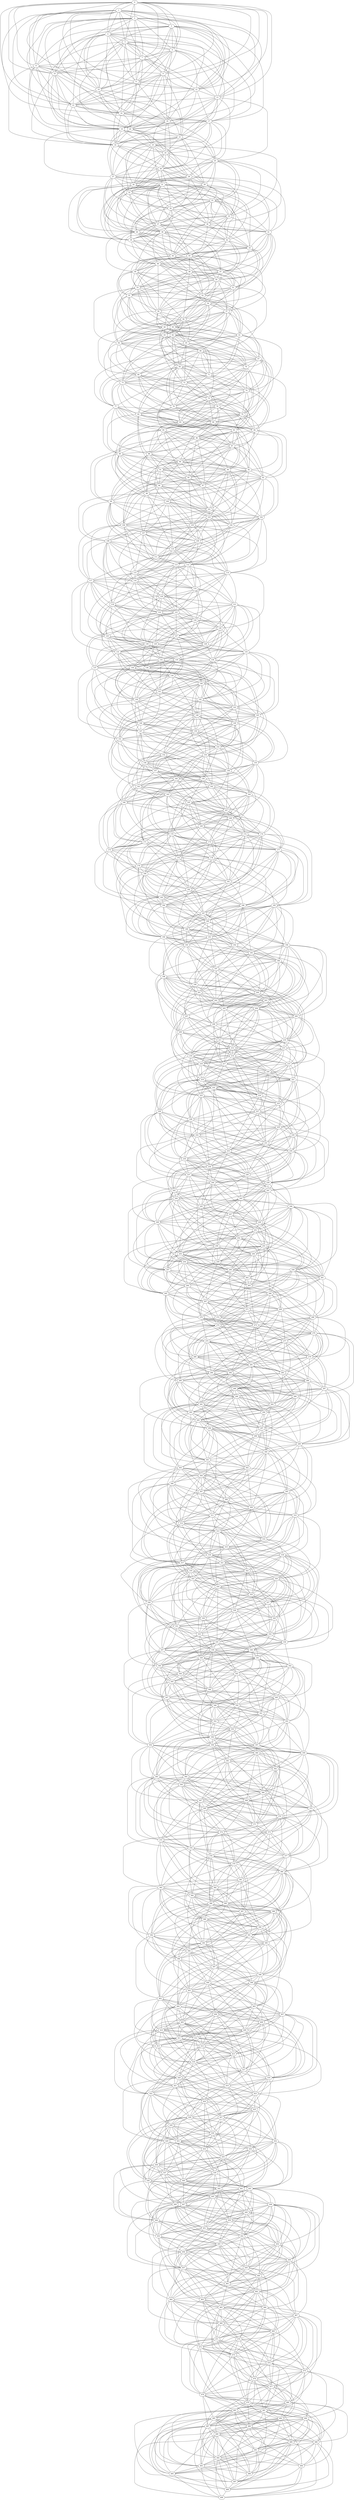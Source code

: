 strict graph G {
0;
1;
2;
3;
4;
5;
6;
7;
8;
9;
10;
11;
12;
13;
14;
15;
16;
17;
18;
19;
20;
21;
22;
23;
24;
25;
26;
27;
28;
29;
30;
31;
32;
33;
34;
35;
36;
37;
38;
39;
40;
41;
42;
43;
44;
45;
46;
47;
48;
49;
50;
51;
52;
53;
54;
55;
56;
57;
58;
59;
60;
61;
62;
63;
64;
65;
66;
67;
68;
69;
70;
71;
72;
73;
74;
75;
76;
77;
78;
79;
80;
81;
82;
83;
84;
85;
86;
87;
88;
89;
90;
91;
92;
93;
94;
95;
96;
97;
98;
99;
100;
101;
102;
103;
104;
105;
106;
107;
108;
109;
110;
111;
112;
113;
114;
115;
116;
117;
118;
119;
120;
121;
122;
123;
124;
125;
126;
127;
128;
129;
130;
131;
132;
133;
134;
135;
136;
137;
138;
139;
140;
141;
142;
143;
144;
145;
146;
147;
148;
149;
150;
151;
152;
153;
154;
155;
156;
157;
158;
159;
160;
161;
162;
163;
164;
165;
166;
167;
168;
169;
170;
171;
172;
173;
174;
175;
176;
177;
178;
179;
180;
181;
182;
183;
184;
185;
186;
187;
188;
189;
190;
191;
192;
193;
194;
195;
196;
197;
198;
199;
200;
201;
202;
203;
204;
205;
206;
207;
208;
209;
210;
211;
212;
213;
214;
215;
216;
217;
218;
219;
220;
221;
222;
223;
224;
225;
226;
227;
228;
229;
230;
231;
232;
233;
234;
235;
236;
237;
238;
239;
240;
241;
242;
243;
244;
245;
246;
247;
248;
249;
250;
251;
252;
253;
254;
255;
256;
257;
258;
259;
260;
261;
262;
263;
264;
265;
266;
267;
268;
269;
270;
271;
272;
273;
274;
275;
276;
277;
278;
279;
280;
281;
282;
283;
284;
285;
286;
287;
288;
289;
290;
291;
292;
293;
294;
295;
296;
297;
298;
299;
300;
301;
302;
303;
304;
305;
306;
307;
308;
309;
310;
311;
312;
313;
314;
315;
316;
317;
318;
319;
320;
321;
322;
323;
324;
325;
326;
327;
328;
329;
330;
331;
332;
333;
334;
335;
336;
337;
338;
339;
340;
341;
342;
343;
344;
345;
346;
347;
348;
349;
350;
351;
352;
353;
354;
355;
356;
357;
358;
359;
360;
361;
362;
363;
364;
365;
366;
367;
368;
369;
370;
371;
372;
373;
374;
375;
376;
377;
378;
379;
380;
381;
382;
383;
384;
385;
386;
387;
388;
389;
390;
391;
392;
393;
394;
395;
396;
397;
398;
399;
400;
401;
402;
403;
404;
405;
406;
407;
408;
409;
410;
411;
412;
413;
414;
415;
416;
417;
418;
419;
420;
421;
422;
423;
424;
425;
426;
427;
428;
429;
430;
431;
432;
433;
434;
435;
436;
437;
438;
439;
440;
441;
442;
443;
444;
445;
446;
447;
448;
449;
450;
451;
452;
453;
454;
455;
456;
457;
458;
459;
460;
461;
462;
463;
464;
465;
466;
467;
468;
469;
470;
471;
472;
473;
474;
475;
476;
477;
478;
479;
480;
481;
482;
483;
484;
485;
486;
487;
488;
489;
490;
491;
492;
493;
494;
495;
496;
497;
498;
499;
101 -- 102;
192 -- 196;
488 -- 491;
234 -- 243;
250 -- 254;
467 -- 470;
16 -- 17;
278 -- 279;
419 -- 425;
474 -- 477;
158 -- 161;
230 -- 240;
237 -- 241;
325 -- 333;
469 -- 472;
151 -- 153;
164 -- 169;
438 -- 445;
480 -- 485;
300 -- 307;
113 -- 118;
215 -- 220;
335 -- 339;
304 -- 307;
440 -- 446;
295 -- 297;
107 -- 115;
206 -- 213;
332 -- 335;
95 -- 100;
142 -- 145;
355 -- 356;
102 -- 114;
455 -- 463;
281 -- 283;
475 -- 476;
410 -- 412;
399 -- 409;
457 -- 463;
476 -- 477;
460 -- 467;
373 -- 376;
444 -- 451;
75 -- 84;
444 -- 446;
251 -- 255;
29 -- 41;
18 -- 20;
254 -- 258;
405 -- 414;
122 -- 130;
56 -- 58;
193 -- 199;
256 -- 260;
247 -- 254;
418 -- 426;
484 -- 492;
30 -- 42;
355 -- 357;
92 -- 93;
309 -- 314;
373 -- 381;
155 -- 165;
291 -- 297;
385 -- 394;
240 -- 250;
291 -- 294;
125 -- 129;
200 -- 203;
33 -- 42;
271 -- 279;
426 -- 431;
156 -- 162;
77 -- 82;
374 -- 377;
219 -- 232;
384 -- 389;
474 -- 475;
287 -- 298;
233 -- 240;
479 -- 489;
313 -- 316;
321 -- 331;
384 -- 385;
336 -- 344;
27 -- 32;
79 -- 88;
82 -- 89;
138 -- 139;
6 -- 9;
189 -- 192;
241 -- 245;
219 -- 226;
414 -- 421;
489 -- 491;
3 -- 6;
31 -- 45;
105 -- 107;
219 -- 224;
449 -- 457;
435 -- 436;
485 -- 497;
100 -- 110;
484 -- 494;
23 -- 34;
37 -- 47;
199 -- 209;
254 -- 263;
447 -- 451;
250 -- 260;
224 -- 234;
112 -- 115;
162 -- 172;
365 -- 366;
156 -- 161;
187 -- 194;
45 -- 50;
51 -- 60;
102 -- 112;
428 -- 437;
68 -- 78;
391 -- 397;
6 -- 11;
328 -- 337;
129 -- 137;
201 -- 210;
37 -- 40;
243 -- 246;
62 -- 67;
24 -- 32;
368 -- 372;
47 -- 52;
277 -- 279;
86 -- 95;
49 -- 52;
210 -- 217;
86 -- 87;
18 -- 22;
153 -- 160;
121 -- 134;
73 -- 77;
331 -- 338;
439 -- 445;
337 -- 347;
302 -- 312;
406 -- 411;
57 -- 60;
7 -- 13;
315 -- 317;
270 -- 279;
410 -- 418;
231 -- 233;
237 -- 242;
113 -- 120;
16 -- 22;
430 -- 434;
477 -- 479;
108 -- 110;
13 -- 24;
428 -- 435;
78 -- 84;
159 -- 166;
359 -- 366;
191 -- 197;
478 -- 481;
20 -- 22;
33 -- 43;
201 -- 204;
441 -- 450;
19 -- 22;
272 -- 280;
17 -- 28;
97 -- 99;
340 -- 344;
386 -- 395;
82 -- 84;
387 -- 391;
407 -- 417;
462 -- 469;
485 -- 495;
166 -- 176;
120 -- 122;
62 -- 65;
63 -- 72;
13 -- 15;
283 -- 293;
93 -- 104;
31 -- 36;
146 -- 147;
20 -- 21;
180 -- 190;
407 -- 418;
199 -- 206;
77 -- 87;
325 -- 327;
125 -- 138;
198 -- 209;
245 -- 247;
128 -- 137;
88 -- 98;
315 -- 324;
109 -- 111;
30 -- 32;
291 -- 304;
282 -- 285;
53 -- 60;
124 -- 134;
470 -- 472;
126 -- 129;
7 -- 16;
380 -- 391;
116 -- 124;
0 -- 7;
203 -- 208;
389 -- 390;
165 -- 173;
210 -- 216;
175 -- 179;
152 -- 163;
234 -- 241;
216 -- 217;
398 -- 406;
424 -- 430;
5 -- 11;
279 -- 286;
225 -- 233;
289 -- 294;
442 -- 449;
446 -- 453;
339 -- 340;
151 -- 161;
430 -- 438;
466 -- 468;
414 -- 419;
36 -- 39;
444 -- 452;
210 -- 220;
135 -- 138;
96 -- 104;
318 -- 324;
401 -- 404;
60 -- 64;
170 -- 181;
28 -- 38;
447 -- 450;
374 -- 378;
472 -- 480;
14 -- 22;
86 -- 96;
316 -- 327;
154 -- 159;
326 -- 340;
0 -- 14;
126 -- 128;
161 -- 169;
346 -- 349;
333 -- 339;
446 -- 452;
305 -- 312;
30 -- 38;
330 -- 338;
178 -- 184;
366 -- 372;
486 -- 493;
246 -- 260;
50 -- 56;
267 -- 272;
377 -- 386;
178 -- 187;
118 -- 125;
288 -- 298;
165 -- 169;
349 -- 355;
303 -- 314;
390 -- 395;
260 -- 261;
110 -- 116;
462 -- 467;
3 -- 13;
157 -- 166;
409 -- 414;
423 -- 434;
174 -- 181;
56 -- 59;
213 -- 224;
149 -- 154;
481 -- 486;
323 -- 333;
61 -- 72;
13 -- 20;
338 -- 346;
421 -- 424;
291 -- 298;
319 -- 326;
235 -- 240;
168 -- 169;
249 -- 259;
139 -- 146;
326 -- 337;
464 -- 473;
433 -- 436;
459 -- 468;
209 -- 212;
66 -- 71;
204 -- 208;
0 -- 10;
410 -- 421;
327 -- 335;
288 -- 297;
90 -- 94;
345 -- 352;
185 -- 198;
318 -- 330;
59 -- 65;
218 -- 225;
377 -- 381;
333 -- 340;
5 -- 17;
219 -- 225;
328 -- 329;
33 -- 36;
206 -- 211;
51 -- 58;
113 -- 116;
170 -- 177;
25 -- 35;
7 -- 10;
417 -- 419;
409 -- 411;
58 -- 60;
454 -- 460;
289 -- 299;
112 -- 116;
295 -- 305;
415 -- 416;
311 -- 313;
411 -- 423;
152 -- 164;
330 -- 331;
433 -- 439;
163 -- 166;
304 -- 315;
219 -- 222;
240 -- 247;
396 -- 402;
429 -- 441;
1 -- 8;
287 -- 299;
465 -- 472;
177 -- 185;
232 -- 238;
61 -- 73;
199 -- 201;
166 -- 177;
276 -- 278;
108 -- 111;
270 -- 277;
457 -- 460;
389 -- 391;
246 -- 256;
43 -- 52;
17 -- 27;
136 -- 141;
5 -- 19;
386 -- 398;
457 -- 467;
171 -- 181;
400 -- 407;
459 -- 467;
54 -- 65;
380 -- 390;
360 -- 368;
229 -- 238;
316 -- 324;
269 -- 272;
277 -- 282;
181 -- 190;
88 -- 95;
338 -- 349;
495 -- 498;
165 -- 174;
57 -- 65;
322 -- 325;
28 -- 40;
427 -- 430;
62 -- 66;
84 -- 91;
250 -- 259;
303 -- 308;
204 -- 211;
322 -- 323;
359 -- 369;
397 -- 404;
475 -- 482;
305 -- 308;
93 -- 96;
253 -- 255;
38 -- 45;
205 -- 209;
12 -- 13;
141 -- 144;
5 -- 21;
342 -- 351;
99 -- 110;
251 -- 258;
4 -- 11;
48 -- 57;
165 -- 176;
405 -- 415;
430 -- 431;
431 -- 440;
301 -- 306;
28 -- 41;
60 -- 70;
145 -- 149;
422 -- 430;
209 -- 214;
140 -- 152;
117 -- 119;
127 -- 130;
414 -- 415;
212 -- 217;
207 -- 215;
427 -- 433;
18 -- 25;
467 -- 468;
0 -- 13;
48 -- 51;
242 -- 245;
93 -- 102;
211 -- 217;
41 -- 49;
170 -- 175;
313 -- 318;
355 -- 364;
157 -- 160;
398 -- 405;
100 -- 101;
372 -- 380;
240 -- 248;
87 -- 91;
434 -- 443;
330 -- 342;
484 -- 496;
43 -- 47;
126 -- 136;
194 -- 196;
121 -- 128;
322 -- 327;
340 -- 348;
84 -- 93;
304 -- 308;
383 -- 389;
212 -- 214;
426 -- 438;
269 -- 276;
444 -- 455;
80 -- 88;
109 -- 112;
425 -- 433;
229 -- 231;
449 -- 452;
232 -- 236;
82 -- 92;
165 -- 170;
251 -- 253;
388 -- 397;
261 -- 271;
386 -- 391;
331 -- 337;
207 -- 212;
419 -- 426;
10 -- 15;
155 -- 158;
60 -- 71;
172 -- 183;
28 -- 36;
103 -- 108;
21 -- 26;
115 -- 123;
40 -- 45;
222 -- 233;
393 -- 402;
186 -- 193;
23 -- 28;
472 -- 473;
105 -- 115;
186 -- 188;
409 -- 418;
489 -- 492;
412 -- 420;
269 -- 278;
59 -- 64;
366 -- 369;
142 -- 152;
130 -- 139;
429 -- 433;
299 -- 308;
61 -- 70;
37 -- 41;
282 -- 288;
368 -- 376;
263 -- 273;
39 -- 43;
168 -- 176;
385 -- 387;
303 -- 310;
412 -- 416;
140 -- 149;
81 -- 95;
117 -- 123;
179 -- 183;
438 -- 446;
63 -- 68;
273 -- 282;
464 -- 469;
267 -- 271;
329 -- 332;
187 -- 192;
237 -- 246;
253 -- 262;
116 -- 120;
130 -- 137;
148 -- 159;
199 -- 210;
56 -- 64;
490 -- 498;
185 -- 187;
38 -- 49;
402 -- 411;
312 -- 320;
263 -- 270;
37 -- 44;
286 -- 293;
496 -- 497;
94 -- 95;
471 -- 474;
10 -- 22;
12 -- 17;
308 -- 311;
216 -- 224;
363 -- 373;
76 -- 82;
385 -- 388;
64 -- 73;
398 -- 400;
446 -- 456;
158 -- 160;
482 -- 489;
221 -- 225;
16 -- 18;
191 -- 195;
484 -- 487;
496 -- 498;
50 -- 55;
2 -- 6;
345 -- 353;
196 -- 205;
306 -- 314;
21 -- 30;
112 -- 123;
265 -- 272;
386 -- 388;
475 -- 485;
481 -- 485;
68 -- 79;
108 -- 116;
208 -- 209;
453 -- 463;
449 -- 453;
76 -- 85;
93 -- 103;
275 -- 288;
320 -- 324;
471 -- 478;
71 -- 72;
3 -- 18;
280 -- 285;
149 -- 158;
324 -- 335;
78 -- 87;
378 -- 382;
486 -- 491;
300 -- 304;
132 -- 142;
462 -- 463;
70 -- 83;
122 -- 124;
204 -- 214;
433 -- 441;
305 -- 314;
406 -- 410;
140 -- 143;
306 -- 315;
79 -- 85;
29 -- 35;
149 -- 157;
253 -- 254;
208 -- 216;
474 -- 479;
102 -- 113;
210 -- 214;
159 -- 163;
173 -- 177;
239 -- 243;
453 -- 455;
126 -- 127;
393 -- 397;
157 -- 164;
252 -- 255;
405 -- 413;
200 -- 210;
396 -- 401;
404 -- 417;
430 -- 435;
266 -- 275;
394 -- 400;
183 -- 188;
232 -- 240;
13 -- 19;
392 -- 399;
8 -- 22;
447 -- 456;
14 -- 20;
435 -- 440;
442 -- 447;
37 -- 46;
362 -- 372;
1 -- 14;
275 -- 284;
386 -- 397;
416 -- 423;
472 -- 478;
307 -- 310;
464 -- 465;
417 -- 421;
342 -- 348;
167 -- 172;
115 -- 118;
348 -- 356;
360 -- 369;
163 -- 173;
374 -- 382;
49 -- 55;
171 -- 180;
205 -- 210;
167 -- 175;
95 -- 106;
115 -- 117;
168 -- 174;
344 -- 353;
449 -- 455;
47 -- 50;
38 -- 50;
148 -- 157;
266 -- 267;
302 -- 308;
319 -- 329;
155 -- 164;
226 -- 232;
480 -- 484;
372 -- 379;
144 -- 151;
183 -- 192;
223 -- 236;
88 -- 96;
470 -- 477;
42 -- 49;
128 -- 134;
380 -- 381;
222 -- 231;
130 -- 131;
29 -- 37;
185 -- 193;
112 -- 118;
201 -- 203;
375 -- 382;
214 -- 217;
256 -- 262;
477 -- 481;
485 -- 496;
87 -- 90;
234 -- 240;
343 -- 351;
213 -- 225;
370 -- 378;
405 -- 412;
119 -- 126;
61 -- 68;
261 -- 266;
162 -- 168;
302 -- 311;
332 -- 338;
360 -- 372;
281 -- 291;
150 -- 157;
471 -- 476;
190 -- 192;
369 -- 370;
123 -- 126;
67 -- 79;
46 -- 54;
77 -- 89;
28 -- 29;
425 -- 435;
255 -- 264;
314 -- 320;
124 -- 132;
468 -- 471;
81 -- 88;
121 -- 133;
433 -- 442;
4 -- 10;
21 -- 29;
58 -- 64;
34 -- 38;
148 -- 156;
162 -- 164;
310 -- 315;
356 -- 362;
471 -- 472;
65 -- 71;
336 -- 346;
488 -- 498;
393 -- 400;
400 -- 408;
19 -- 28;
240 -- 249;
365 -- 376;
90 -- 96;
85 -- 89;
258 -- 265;
383 -- 385;
103 -- 110;
111 -- 113;
216 -- 220;
465 -- 470;
472 -- 476;
384 -- 386;
298 -- 302;
454 -- 465;
327 -- 329;
240 -- 251;
180 -- 187;
250 -- 262;
293 -- 298;
1 -- 6;
147 -- 157;
182 -- 190;
353 -- 357;
359 -- 371;
67 -- 69;
285 -- 294;
283 -- 294;
344 -- 345;
392 -- 398;
400 -- 401;
417 -- 420;
263 -- 269;
299 -- 305;
310 -- 322;
341 -- 347;
26 -- 30;
66 -- 76;
71 -- 74;
109 -- 115;
300 -- 305;
26 -- 33;
143 -- 154;
411 -- 414;
309 -- 315;
356 -- 363;
35 -- 37;
408 -- 413;
193 -- 201;
25 -- 28;
414 -- 420;
455 -- 460;
113 -- 121;
190 -- 199;
432 -- 434;
472 -- 477;
65 -- 69;
77 -- 88;
253 -- 256;
376 -- 383;
248 -- 252;
388 -- 390;
257 -- 267;
443 -- 449;
348 -- 357;
135 -- 144;
141 -- 142;
332 -- 337;
358 -- 367;
274 -- 281;
136 -- 142;
396 -- 397;
321 -- 322;
81 -- 94;
321 -- 328;
139 -- 148;
227 -- 235;
117 -- 128;
55 -- 60;
259 -- 267;
424 -- 426;
297 -- 302;
213 -- 221;
432 -- 443;
81 -- 87;
301 -- 309;
262 -- 271;
345 -- 346;
13 -- 23;
0 -- 3;
347 -- 354;
404 -- 412;
137 -- 141;
328 -- 336;
185 -- 192;
262 -- 268;
4 -- 18;
190 -- 193;
153 -- 154;
349 -- 354;
184 -- 189;
123 -- 130;
308 -- 316;
9 -- 15;
245 -- 250;
213 -- 220;
443 -- 453;
481 -- 490;
229 -- 234;
346 -- 347;
457 -- 465;
429 -- 437;
201 -- 207;
411 -- 421;
117 -- 129;
387 -- 396;
268 -- 280;
319 -- 323;
202 -- 208;
96 -- 106;
163 -- 174;
132 -- 138;
226 -- 236;
131 -- 136;
260 -- 271;
262 -- 272;
102 -- 109;
125 -- 128;
173 -- 175;
167 -- 171;
343 -- 349;
422 -- 429;
75 -- 83;
61 -- 65;
475 -- 483;
481 -- 491;
389 -- 392;
143 -- 145;
163 -- 165;
257 -- 262;
351 -- 353;
423 -- 425;
184 -- 190;
264 -- 269;
156 -- 163;
306 -- 317;
168 -- 178;
58 -- 65;
153 -- 159;
413 -- 424;
305 -- 315;
250 -- 263;
429 -- 440;
56 -- 65;
205 -- 211;
450 -- 458;
104 -- 112;
130 -- 136;
78 -- 88;
356 -- 358;
477 -- 484;
79 -- 83;
494 -- 498;
316 -- 326;
494 -- 499;
164 -- 165;
189 -- 191;
44 -- 51;
211 -- 216;
25 -- 33;
82 -- 88;
194 -- 202;
369 -- 375;
152 -- 156;
349 -- 350;
394 -- 401;
106 -- 113;
162 -- 175;
421 -- 428;
424 -- 433;
287 -- 297;
439 -- 446;
333 -- 335;
8 -- 9;
18 -- 23;
136 -- 139;
280 -- 292;
241 -- 249;
270 -- 275;
478 -- 483;
111 -- 115;
200 -- 202;
121 -- 122;
350 -- 357;
64 -- 66;
99 -- 107;
122 -- 125;
487 -- 498;
131 -- 140;
194 -- 203;
259 -- 264;
49 -- 58;
104 -- 109;
137 -- 145;
85 -- 95;
293 -- 300;
328 -- 332;
103 -- 112;
28 -- 30;
237 -- 247;
2 -- 11;
170 -- 173;
11 -- 15;
436 -- 447;
264 -- 267;
454 -- 456;
457 -- 461;
40 -- 48;
128 -- 132;
254 -- 267;
470 -- 474;
454 -- 463;
64 -- 72;
19 -- 25;
175 -- 182;
241 -- 246;
71 -- 76;
68 -- 73;
92 -- 98;
444 -- 453;
457 -- 468;
47 -- 56;
321 -- 333;
230 -- 236;
307 -- 308;
31 -- 44;
368 -- 375;
86 -- 98;
313 -- 323;
459 -- 466;
51 -- 52;
446 -- 455;
105 -- 114;
330 -- 337;
145 -- 152;
341 -- 349;
151 -- 160;
388 -- 389;
193 -- 200;
96 -- 103;
248 -- 260;
77 -- 79;
46 -- 57;
5 -- 9;
277 -- 286;
230 -- 238;
108 -- 117;
442 -- 445;
341 -- 346;
430 -- 432;
102 -- 104;
186 -- 191;
244 -- 257;
418 -- 425;
422 -- 428;
153 -- 155;
284 -- 294;
64 -- 68;
36 -- 45;
482 -- 491;
436 -- 444;
99 -- 109;
330 -- 333;
373 -- 377;
35 -- 42;
113 -- 119;
21 -- 22;
423 -- 431;
181 -- 189;
33 -- 34;
420 -- 430;
460 -- 461;
108 -- 114;
372 -- 373;
55 -- 62;
164 -- 168;
475 -- 480;
54 -- 56;
203 -- 211;
311 -- 312;
465 -- 469;
165 -- 175;
288 -- 293;
246 -- 257;
395 -- 402;
36 -- 43;
191 -- 199;
315 -- 327;
383 -- 394;
79 -- 87;
411 -- 420;
137 -- 144;
32 -- 33;
55 -- 63;
89 -- 90;
409 -- 417;
176 -- 179;
120 -- 130;
243 -- 255;
323 -- 328;
277 -- 283;
16 -- 20;
411 -- 416;
146 -- 151;
103 -- 105;
8 -- 15;
94 -- 102;
127 -- 133;
147 -- 153;
139 -- 140;
199 -- 202;
81 -- 92;
348 -- 354;
283 -- 286;
148 -- 152;
176 -- 185;
439 -- 447;
87 -- 95;
135 -- 146;
150 -- 153;
176 -- 181;
360 -- 365;
308 -- 317;
92 -- 97;
341 -- 351;
474 -- 476;
234 -- 239;
49 -- 57;
88 -- 92;
148 -- 154;
236 -- 239;
469 -- 477;
103 -- 113;
132 -- 136;
119 -- 124;
86 -- 99;
479 -- 482;
41 -- 50;
98 -- 106;
209 -- 211;
246 -- 247;
49 -- 56;
304 -- 310;
155 -- 159;
124 -- 129;
313 -- 315;
235 -- 238;
144 -- 147;
286 -- 290;
260 -- 262;
275 -- 280;
388 -- 396;
445 -- 446;
269 -- 277;
131 -- 141;
233 -- 237;
469 -- 471;
335 -- 338;
449 -- 460;
489 -- 496;
357 -- 362;
69 -- 75;
378 -- 386;
81 -- 86;
183 -- 190;
277 -- 278;
484 -- 490;
134 -- 143;
68 -- 80;
105 -- 113;
232 -- 235;
107 -- 110;
296 -- 300;
205 -- 208;
231 -- 238;
69 -- 74;
349 -- 357;
217 -- 219;
154 -- 158;
451 -- 453;
405 -- 409;
466 -- 469;
199 -- 200;
305 -- 317;
71 -- 77;
119 -- 120;
18 -- 24;
123 -- 125;
78 -- 80;
423 -- 433;
1 -- 5;
11 -- 12;
305 -- 313;
413 -- 422;
337 -- 344;
217 -- 223;
355 -- 362;
137 -- 146;
162 -- 171;
194 -- 206;
334 -- 341;
242 -- 248;
489 -- 497;
314 -- 318;
65 -- 72;
100 -- 108;
341 -- 343;
462 -- 468;
187 -- 193;
491 -- 492;
322 -- 329;
255 -- 265;
401 -- 406;
88 -- 99;
65 -- 70;
278 -- 282;
207 -- 218;
169 -- 176;
188 -- 195;
172 -- 181;
302 -- 304;
445 -- 448;
474 -- 481;
487 -- 493;
214 -- 225;
193 -- 196;
487 -- 495;
345 -- 350;
46 -- 56;
251 -- 257;
263 -- 272;
312 -- 323;
196 -- 204;
191 -- 193;
481 -- 484;
360 -- 362;
421 -- 422;
83 -- 87;
147 -- 158;
166 -- 179;
413 -- 419;
177 -- 184;
316 -- 320;
80 -- 86;
52 -- 59;
376 -- 379;
251 -- 259;
349 -- 353;
123 -- 131;
127 -- 131;
106 -- 115;
114 -- 126;
258 -- 269;
114 -- 125;
311 -- 318;
129 -- 131;
167 -- 168;
485 -- 493;
223 -- 234;
282 -- 286;
18 -- 19;
249 -- 260;
425 -- 427;
220 -- 224;
394 -- 403;
431 -- 441;
399 -- 408;
150 -- 156;
235 -- 241;
244 -- 245;
318 -- 332;
314 -- 319;
231 -- 236;
95 -- 96;
348 -- 358;
14 -- 15;
80 -- 89;
166 -- 175;
133 -- 138;
402 -- 412;
185 -- 191;
157 -- 161;
320 -- 332;
375 -- 376;
119 -- 123;
426 -- 432;
222 -- 226;
378 -- 389;
464 -- 472;
212 -- 220;
0 -- 9;
253 -- 261;
197 -- 199;
173 -- 180;
2 -- 4;
108 -- 115;
121 -- 130;
321 -- 326;
397 -- 400;
98 -- 108;
447 -- 457;
122 -- 127;
186 -- 194;
448 -- 459;
491 -- 497;
99 -- 106;
30 -- 39;
438 -- 442;
79 -- 81;
227 -- 231;
455 -- 459;
198 -- 207;
94 -- 97;
184 -- 191;
269 -- 279;
4 -- 5;
222 -- 225;
455 -- 457;
159 -- 165;
133 -- 144;
235 -- 242;
454 -- 464;
89 -- 98;
456 -- 460;
125 -- 135;
398 -- 404;
164 -- 167;
31 -- 42;
139 -- 142;
331 -- 339;
305 -- 316;
170 -- 180;
216 -- 219;
215 -- 224;
437 -- 446;
145 -- 154;
124 -- 133;
475 -- 481;
204 -- 217;
140 -- 150;
84 -- 94;
181 -- 188;
117 -- 126;
0 -- 5;
436 -- 439;
131 -- 135;
3 -- 8;
391 -- 398;
339 -- 345;
406 -- 418;
490 -- 497;
310 -- 318;
292 -- 297;
387 -- 395;
339 -- 350;
170 -- 176;
354 -- 366;
73 -- 75;
136 -- 146;
122 -- 129;
359 -- 362;
86 -- 93;
431 -- 439;
401 -- 402;
405 -- 416;
342 -- 346;
473 -- 479;
375 -- 384;
333 -- 338;
375 -- 383;
9 -- 19;
100 -- 107;
114 -- 124;
188 -- 190;
32 -- 37;
458 -- 464;
145 -- 146;
255 -- 262;
341 -- 350;
463 -- 471;
188 -- 189;
204 -- 213;
125 -- 131;
52 -- 54;
276 -- 289;
320 -- 330;
306 -- 316;
294 -- 297;
174 -- 176;
144 -- 150;
197 -- 201;
166 -- 174;
65 -- 66;
132 -- 141;
142 -- 149;
253 -- 265;
497 -- 498;
335 -- 343;
350 -- 351;
369 -- 374;
395 -- 400;
250 -- 256;
486 -- 490;
151 -- 157;
93 -- 101;
70 -- 74;
166 -- 171;
299 -- 307;
385 -- 391;
342 -- 344;
17 -- 24;
363 -- 369;
8 -- 12;
133 -- 134;
346 -- 354;
24 -- 30;
198 -- 206;
218 -- 223;
408 -- 417;
54 -- 66;
114 -- 117;
411 -- 413;
213 -- 218;
355 -- 361;
440 -- 441;
222 -- 228;
30 -- 37;
277 -- 280;
129 -- 138;
141 -- 151;
92 -- 99;
133 -- 141;
284 -- 291;
329 -- 333;
1 -- 12;
80 -- 87;
23 -- 35;
304 -- 312;
96 -- 105;
187 -- 188;
306 -- 310;
25 -- 29;
459 -- 464;
7 -- 12;
343 -- 353;
200 -- 209;
362 -- 368;
243 -- 253;
327 -- 334;
78 -- 85;
483 -- 489;
454 -- 459;
89 -- 100;
349 -- 352;
350 -- 356;
125 -- 137;
238 -- 245;
447 -- 452;
357 -- 359;
120 -- 125;
262 -- 270;
336 -- 345;
479 -- 484;
9 -- 18;
281 -- 293;
59 -- 68;
180 -- 183;
203 -- 207;
338 -- 341;
492 -- 493;
440 -- 442;
147 -- 156;
98 -- 100;
256 -- 261;
4 -- 16;
169 -- 179;
3 -- 9;
258 -- 270;
320 -- 327;
432 -- 440;
369 -- 378;
419 -- 428;
358 -- 361;
32 -- 43;
50 -- 57;
149 -- 155;
164 -- 171;
464 -- 470;
329 -- 337;
290 -- 299;
6 -- 12;
175 -- 183;
240 -- 242;
94 -- 103;
256 -- 263;
72 -- 82;
3 -- 11;
312 -- 319;
379 -- 380;
17 -- 21;
429 -- 438;
227 -- 234;
76 -- 84;
172 -- 182;
42 -- 47;
99 -- 101;
361 -- 367;
211 -- 219;
343 -- 346;
226 -- 231;
458 -- 461;
317 -- 325;
31 -- 41;
249 -- 257;
389 -- 396;
47 -- 51;
292 -- 293;
110 -- 114;
386 -- 396;
492 -- 499;
133 -- 145;
275 -- 285;
208 -- 214;
306 -- 313;
469 -- 473;
353 -- 362;
244 -- 254;
266 -- 274;
10 -- 19;
276 -- 283;
386 -- 392;
406 -- 413;
410 -- 419;
379 -- 383;
441 -- 447;
124 -- 127;
211 -- 220;
307 -- 312;
458 -- 462;
436 -- 440;
351 -- 358;
382 -- 387;
59 -- 67;
45 -- 55;
274 -- 285;
347 -- 351;
120 -- 128;
424 -- 431;
349 -- 358;
456 -- 464;
336 -- 341;
198 -- 202;
247 -- 253;
395 -- 396;
67 -- 77;
32 -- 39;
114 -- 119;
135 -- 137;
207 -- 211;
224 -- 231;
318 -- 328;
107 -- 111;
237 -- 244;
138 -- 150;
182 -- 191;
118 -- 123;
148 -- 153;
13 -- 17;
115 -- 120;
127 -- 134;
258 -- 268;
404 -- 416;
11 -- 20;
74 -- 83;
444 -- 450;
409 -- 416;
24 -- 27;
399 -- 401;
223 -- 232;
236 -- 245;
225 -- 227;
347 -- 355;
415 -- 417;
90 -- 99;
353 -- 360;
228 -- 235;
139 -- 143;
462 -- 470;
106 -- 114;
371 -- 377;
318 -- 321;
448 -- 461;
432 -- 442;
167 -- 174;
268 -- 276;
264 -- 265;
318 -- 331;
244 -- 258;
282 -- 292;
382 -- 386;
389 -- 398;
360 -- 370;
283 -- 291;
361 -- 365;
436 -- 446;
264 -- 271;
270 -- 280;
303 -- 312;
376 -- 382;
115 -- 116;
30 -- 33;
199 -- 207;
490 -- 488;
69 -- 78;
25 -- 26;
23 -- 31;
27 -- 34;
7 -- 8;
53 -- 56;
358 -- 359;
492 -- 496;
198 -- 203;
134 -- 144;
308 -- 309;
350 -- 353;
245 -- 253;
229 -- 232;
288 -- 299;
238 -- 240;
12 -- 18;
284 -- 295;
212 -- 222;
154 -- 163;
415 -- 422;
6 -- 7;
242 -- 250;
126 -- 137;
422 -- 427;
425 -- 432;
132 -- 144;
204 -- 215;
407 -- 410;
429 -- 434;
9 -- 12;
227 -- 233;
96 -- 101;
27 -- 37;
70 -- 76;
196 -- 206;
309 -- 310;
403 -- 411;
5 -- 14;
218 -- 226;
63 -- 70;
448 -- 449;
463 -- 470;
194 -- 205;
107 -- 117;
454 -- 461;
115 -- 119;
63 -- 73;
190 -- 196;
271 -- 280;
132 -- 137;
81 -- 93;
381 -- 386;
72 -- 83;
67 -- 80;
221 -- 230;
287 -- 300;
61 -- 67;
467 -- 477;
482 -- 492;
353 -- 358;
54 -- 64;
483 -- 495;
232 -- 239;
107 -- 113;
15 -- 16;
83 -- 84;
75 -- 80;
482 -- 490;
445 -- 450;
415 -- 420;
354 -- 365;
213 -- 223;
445 -- 453;
200 -- 208;
390 -- 394;
241 -- 251;
439 -- 444;
89 -- 97;
448 -- 450;
264 -- 270;
318 -- 322;
404 -- 407;
96 -- 107;
464 -- 468;
10 -- 21;
406 -- 415;
0 -- 11;
164 -- 174;
41 -- 43;
62 -- 64;
185 -- 196;
320 -- 333;
251 -- 261;
392 -- 400;
255 -- 257;
256 -- 264;
376 -- 378;
75 -- 85;
403 -- 409;
194 -- 195;
157 -- 159;
159 -- 161;
106 -- 111;
162 -- 170;
344 -- 346;
414 -- 416;
331 -- 340;
463 -- 472;
389 -- 393;
112 -- 122;
319 -- 331;
127 -- 128;
68 -- 76;
450 -- 451;
195 -- 203;
362 -- 366;
367 -- 370;
394 -- 402;
275 -- 283;
399 -- 410;
66 -- 70;
100 -- 109;
319 -- 325;
357 -- 360;
374 -- 381;
24 -- 29;
6 -- 13;
327 -- 333;
203 -- 213;
344 -- 347;
132 -- 145;
170 -- 182;
322 -- 328;
485 -- 486;
260 -- 270;
195 -- 200;
394 -- 396;
73 -- 74;
336 -- 340;
391 -- 396;
141 -- 145;
464 -- 471;
247 -- 251;
332 -- 336;
26 -- 27;
203 -- 205;
358 -- 366;
455 -- 461;
31 -- 34;
384 -- 388;
7 -- 14;
192 -- 197;
190 -- 197;
119 -- 122;
188 -- 194;
252 -- 265;
299 -- 309;
118 -- 130;
313 -- 314;
85 -- 88;
290 -- 292;
206 -- 210;
30 -- 40;
120 -- 124;
473 -- 477;
479 -- 488;
199 -- 205;
81 -- 91;
458 -- 466;
117 -- 118;
107 -- 114;
352 -- 357;
134 -- 142;
244 -- 248;
129 -- 134;
244 -- 249;
370 -- 377;
209 -- 217;
468 -- 474;
120 -- 123;
441 -- 453;
297 -- 301;
386 -- 389;
161 -- 165;
381 -- 383;
337 -- 348;
407 -- 409;
28 -- 42;
146 -- 153;
178 -- 186;
233 -- 235;
27 -- 36;
11 -- 16;
171 -- 184;
1 -- 2;
186 -- 192;
237 -- 240;
25 -- 30;
25 -- 34;
220 -- 225;
428 -- 429;
179 -- 180;
295 -- 303;
158 -- 164;
410 -- 413;
15 -- 17;
317 -- 320;
241 -- 250;
458 -- 465;
460 -- 466;
491 -- 493;
373 -- 379;
419 -- 423;
371 -- 374;
176 -- 184;
465 -- 467;
254 -- 257;
203 -- 204;
250 -- 257;
2 -- 12;
207 -- 208;
103 -- 109;
194 -- 200;
181 -- 192;
416 -- 422;
20 -- 27;
393 -- 396;
193 -- 198;
201 -- 209;
226 -- 228;
286 -- 292;
292 -- 294;
274 -- 279;
346 -- 353;
487 -- 492;
467 -- 475;
146 -- 156;
100 -- 106;
191 -- 200;
303 -- 307;
284 -- 289;
449 -- 450;
172 -- 184;
407 -- 408;
252 -- 256;
49 -- 50;
75 -- 81;
197 -- 198;
190 -- 198;
379 -- 386;
168 -- 175;
290 -- 297;
294 -- 300;
407 -- 416;
198 -- 208;
104 -- 108;
142 -- 151;
142 -- 150;
323 -- 326;
382 -- 384;
432 -- 438;
442 -- 451;
32 -- 42;
160 -- 163;
428 -- 436;
229 -- 230;
6 -- 17;
158 -- 167;
42 -- 43;
171 -- 183;
283 -- 289;
78 -- 79;
337 -- 341;
267 -- 273;
87 -- 93;
118 -- 127;
363 -- 365;
144 -- 148;
340 -- 347;
34 -- 40;
196 -- 203;
451 -- 452;
480 -- 481;
277 -- 287;
296 -- 303;
87 -- 97;
435 -- 439;
8 -- 20;
79 -- 84;
295 -- 301;
469 -- 475;
481 -- 482;
0 -- 12;
327 -- 328;
425 -- 431;
466 -- 471;
251 -- 260;
409 -- 419;
381 -- 390;
368 -- 373;
345 -- 355;
129 -- 132;
441 -- 452;
60 -- 68;
129 -- 133;
214 -- 220;
420 -- 427;
70 -- 80;
128 -- 133;
256 -- 265;
211 -- 218;
195 -- 202;
46 -- 51;
97 -- 104;
217 -- 222;
257 -- 268;
298 -- 299;
471 -- 475;
3 -- 10;
427 -- 428;
183 -- 193;
136 -- 145;
267 -- 269;
232 -- 242;
322 -- 326;
479 -- 485;
11 -- 14;
172 -- 177;
311 -- 314;
236 -- 242;
438 -- 443;
398 -- 399;
198 -- 210;
436 -- 438;
487 -- 496;
114 -- 120;
144 -- 146;
423 -- 426;
364 -- 373;
293 -- 303;
359 -- 370;
416 -- 417;
34 -- 41;
410 -- 416;
430 -- 439;
273 -- 276;
445 -- 449;
172 -- 186;
56 -- 62;
479 -- 487;
91 -- 96;
330 -- 341;
179 -- 184;
450 -- 454;
490 -- 495;
295 -- 304;
221 -- 222;
226 -- 234;
60 -- 67;
111 -- 116;
143 -- 151;
286 -- 287;
439 -- 440;
1 -- 15;
159 -- 162;
349 -- 351;
175 -- 180;
455 -- 462;
160 -- 161;
3 -- 4;
274 -- 277;
39 -- 48;
50 -- 51;
211 -- 212;
117 -- 131;
472 -- 479;
498 -- 499;
375 -- 385;
278 -- 283;
362 -- 363;
407 -- 415;
452 -- 458;
235 -- 236;
250 -- 261;
308 -- 314;
474 -- 478;
488 -- 499;
26 -- 35;
173 -- 178;
116 -- 123;
413 -- 415;
320 -- 325;
452 -- 455;
441 -- 448;
284 -- 292;
54 -- 58;
460 -- 468;
303 -- 313;
485 -- 487;
64 -- 71;
255 -- 260;
307 -- 316;
220 -- 228;
372 -- 374;
196 -- 197;
460 -- 462;
207 -- 216;
473 -- 480;
39 -- 46;
220 -- 229;
297 -- 298;
234 -- 238;
77 -- 85;
126 -- 134;
416 -- 421;
89 -- 94;
116 -- 118;
272 -- 281;
272 -- 278;
5 -- 20;
481 -- 489;
400 -- 406;
443 -- 454;
404 -- 411;
20 -- 24;
405 -- 411;
244 -- 256;
414 -- 418;
227 -- 228;
482 -- 494;
202 -- 206;
6 -- 10;
62 -- 74;
163 -- 172;
279 -- 281;
42 -- 48;
442 -- 444;
364 -- 375;
258 -- 261;
336 -- 343;
40 -- 47;
367 -- 378;
456 -- 458;
85 -- 94;
243 -- 250;
0 -- 8;
172 -- 173;
104 -- 110;
83 -- 89;
154 -- 156;
434 -- 440;
146 -- 154;
351 -- 356;
84 -- 92;
364 -- 376;
391 -- 393;
58 -- 59;
325 -- 330;
287 -- 290;
425 -- 429;
296 -- 305;
31 -- 38;
362 -- 369;
42 -- 45;
97 -- 100;
425 -- 434;
482 -- 487;
140 -- 147;
242 -- 249;
32 -- 40;
464 -- 466;
410 -- 422;
110 -- 111;
434 -- 441;
163 -- 169;
106 -- 117;
154 -- 164;
332 -- 334;
380 -- 389;
210 -- 213;
194 -- 201;
490 -- 499;
176 -- 182;
95 -- 105;
224 -- 233;
265 -- 273;
242 -- 244;
202 -- 204;
483 -- 486;
64 -- 70;
23 -- 30;
271 -- 273;
306 -- 311;
408 -- 409;
341 -- 345;
225 -- 232;
52 -- 57;
462 -- 466;
159 -- 164;
29 -- 32;
325 -- 326;
488 -- 497;
2 -- 8;
277 -- 284;
412 -- 414;
356 -- 365;
327 -- 332;
66 -- 67;
60 -- 63;
239 -- 249;
254 -- 264;
285 -- 295;
115 -- 122;
324 -- 331;
224 -- 227;
193 -- 197;
253 -- 264;
268 -- 274;
453 -- 461;
340 -- 345;
152 -- 159;
45 -- 48;
244 -- 259;
151 -- 156;
74 -- 86;
243 -- 245;
289 -- 295;
128 -- 135;
286 -- 288;
299 -- 300;
366 -- 373;
53 -- 58;
236 -- 238;
390 -- 391;
130 -- 133;
2 -- 16;
428 -- 438;
272 -- 274;
189 -- 197;
150 -- 155;
288 -- 294;
186 -- 187;
487 -- 490;
395 -- 401;
116 -- 119;
29 -- 34;
287 -- 301;
424 -- 432;
150 -- 154;
215 -- 225;
252 -- 261;
271 -- 276;
53 -- 64;
127 -- 139;
272 -- 282;
273 -- 279;
113 -- 123;
344 -- 350;
406 -- 408;
259 -- 261;
168 -- 173;
98 -- 107;
189 -- 193;
324 -- 330;
195 -- 201;
489 -- 493;
105 -- 112;
43 -- 49;
239 -- 244;
227 -- 229;
163 -- 170;
437 -- 438;
57 -- 59;
189 -- 190;
394 -- 397;
445 -- 447;
92 -- 103;
365 -- 374;
6 -- 16;
280 -- 283;
58 -- 61;
331 -- 332;
217 -- 224;
247 -- 249;
290 -- 291;
378 -- 383;
427 -- 429;
135 -- 145;
180 -- 188;
118 -- 128;
174 -- 177;
361 -- 372;
317 -- 322;
236 -- 243;
397 -- 401;
21 -- 25;
35 -- 45;
342 -- 349;
400 -- 410;
44 -- 52;
281 -- 292;
467 -- 473;
245 -- 252;
289 -- 292;
63 -- 71;
465 -- 473;
309 -- 317;
415 -- 421;
348 -- 355;
187 -- 190;
477 -- 482;
421 -- 426;
55 -- 59;
193 -- 202;
48 -- 52;
258 -- 266;
98 -- 110;
298 -- 305;
441 -- 451;
322 -- 330;
428 -- 434;
470 -- 476;
67 -- 71;
328 -- 334;
477 -- 483;
483 -- 490;
121 -- 135;
462 -- 471;
489 -- 498;
26 -- 29;
441 -- 449;
116 -- 125;
431 -- 433;
274 -- 280;
432 -- 441;
180 -- 191;
347 -- 356;
451 -- 454;
149 -- 150;
26 -- 31;
227 -- 232;
426 -- 437;
73 -- 83;
408 -- 418;
48 -- 53;
246 -- 253;
2 -- 3;
258 -- 267;
279 -- 287;
412 -- 421;
448 -- 458;
208 -- 217;
493 -- 495;
195 -- 206;
209 -- 219;
483 -- 487;
8 -- 19;
420 -- 424;
446 -- 459;
283 -- 292;
361 -- 370;
311 -- 316;
354 -- 361;
88 -- 90;
219 -- 230;
146 -- 155;
254 -- 260;
46 -- 47;
34 -- 36;
449 -- 454;
233 -- 238;
481 -- 488;
9 -- 11;
66 -- 77;
97 -- 103;
325 -- 334;
51 -- 61;
208 -- 215;
371 -- 373;
89 -- 96;
264 -- 272;
226 -- 235;
31 -- 32;
266 -- 269;
290 -- 301;
428 -- 431;
486 -- 496;
220 -- 222;
243 -- 249;
90 -- 98;
387 -- 393;
463 -- 468;
228 -- 236;
284 -- 286;
317 -- 324;
177 -- 187;
152 -- 160;
247 -- 248;
169 -- 178;
156 -- 159;
65 -- 68;
48 -- 55;
171 -- 182;
400 -- 405;
150 -- 151;
381 -- 382;
71 -- 73;
91 -- 99;
303 -- 311;
476 -- 478;
476 -- 480;
52 -- 58;
406 -- 412;
484 -- 495;
382 -- 390;
487 -- 497;
102 -- 108;
276 -- 281;
364 -- 365;
438 -- 444;
90 -- 91;
433 -- 435;
290 -- 300;
180 -- 181;
285 -- 289;
457 -- 464;
281 -- 288;
5 -- 10;
59 -- 61;
384 -- 392;
468 -- 472;
231 -- 239;
321 -- 329;
335 -- 337;
341 -- 344;
36 -- 44;
88 -- 97;
361 -- 368;
34 -- 39;
91 -- 100;
470 -- 478;
258 -- 263;
412 -- 418;
61 -- 71;
1 -- 11;
468 -- 473;
203 -- 212;
208 -- 211;
148 -- 149;
241 -- 247;
67 -- 78;
214 -- 227;
307 -- 311;
320 -- 326;
117 -- 130;
195 -- 196;
297 -- 299;
408 -- 416;
292 -- 299;
72 -- 81;
173 -- 182;
158 -- 166;
387 -- 390;
302 -- 310;
362 -- 371;
38 -- 39;
482 -- 493;
124 -- 128;
125 -- 136;
373 -- 382;
442 -- 450;
425 -- 426;
372 -- 377;
285 -- 290;
317 -- 323;
315 -- 322;
223 -- 235;
218 -- 221;
33 -- 40;
100 -- 103;
275 -- 286;
324 -- 333;
422 -- 431;
91 -- 98;
70 -- 75;
59 -- 63;
121 -- 129;
67 -- 76;
77 -- 83;
271 -- 275;
379 -- 381;
197 -- 204;
94 -- 104;
134 -- 140;
334 -- 342;
103 -- 111;
202 -- 207;
405 -- 410;
137 -- 147;
307 -- 317;
97 -- 101;
228 -- 238;
34 -- 35;
168 -- 177;
214 -- 218;
244 -- 255;
140 -- 153;
276 -- 288;
47 -- 53;
160 -- 169;
380 -- 388;
465 -- 468;
271 -- 274;
203 -- 210;
142 -- 148;
50 -- 52;
326 -- 334;
354 -- 364;
480 -- 486;
339 -- 347;
491 -- 494;
389 -- 395;
448 -- 460;
5 -- 6;
44 -- 47;
158 -- 165;
231 -- 235;
229 -- 239;
206 -- 215;
3 -- 14;
380 -- 384;
483 -- 492;
209 -- 213;
230 -- 237;
94 -- 106;
104 -- 111;
198 -- 205;
353 -- 359;
465 -- 474;
104 -- 113;
53 -- 63;
325 -- 332;
374 -- 379;
2 -- 13;
378 -- 379;
367 -- 372;
403 -- 413;
282 -- 293;
280 -- 281;
2 -- 10;
96 -- 98;
45 -- 54;
293 -- 302;
357 -- 366;
351 -- 359;
239 -- 248;
377 -- 385;
339 -- 351;
422 -- 426;
303 -- 306;
332 -- 340;
469 -- 474;
180 -- 189;
485 -- 492;
478 -- 486;
319 -- 324;
370 -- 381;
311 -- 319;
330 -- 340;
369 -- 376;
93 -- 98;
461 -- 464;
337 -- 342;
31 -- 40;
258 -- 271;
363 -- 372;
56 -- 60;
67 -- 74;
191 -- 198;
221 -- 227;
296 -- 307;
393 -- 401;
328 -- 331;
399 -- 403;
362 -- 367;
70 -- 79;
136 -- 144;
320 -- 328;
84 -- 90;
155 -- 167;
233 -- 239;
379 -- 382;
57 -- 61;
304 -- 309;
222 -- 224;
310 -- 319;
46 -- 53;
72 -- 76;
291 -- 299;
24 -- 25;
223 -- 228;
179 -- 189;
229 -- 233;
99 -- 111;
335 -- 340;
52 -- 60;
1 -- 4;
35 -- 44;
82 -- 91;
429 -- 436;
396 -- 403;
42 -- 50;
367 -- 375;
178 -- 179;
66 -- 75;
363 -- 371;
382 -- 391;
248 -- 258;
80 -- 84;
72 -- 78;
27 -- 38;
53 -- 61;
397 -- 399;
237 -- 245;
9 -- 16;
226 -- 238;
9 -- 21;
370 -- 379;
323 -- 329;
265 -- 270;
257 -- 265;
324 -- 325;
133 -- 143;
140 -- 148;
80 -- 90;
214 -- 215;
376 -- 380;
466 -- 470;
185 -- 195;
470 -- 479;
0 -- 15;
390 -- 397;
116 -- 122;
444 -- 449;
313 -- 319;
212 -- 223;
1 -- 16;
247 -- 252;
192 -- 195;
143 -- 147;
161 -- 171;
182 -- 187;
495 -- 499;
395 -- 399;
76 -- 83;
30 -- 35;
255 -- 261;
393 -- 399;
342 -- 352;
107 -- 109;
68 -- 75;
493 -- 499;
234 -- 242;
254 -- 265;
40 -- 44;
369 -- 379;
365 -- 375;
445 -- 452;
279 -- 285;
351 -- 355;
4 -- 7;
153 -- 158;
321 -- 325;
163 -- 168;
259 -- 260;
260 -- 268;
213 -- 217;
4 -- 15;
427 -- 432;
221 -- 229;
235 -- 237;
148 -- 155;
334 -- 336;
283 -- 285;
266 -- 272;
71 -- 79;
212 -- 221;
268 -- 279;
74 -- 84;
151 -- 159;
444 -- 454;
421 -- 425;
435 -- 442;
62 -- 73;
192 -- 199;
341 -- 342;
200 -- 206;
466 -- 475;
406 -- 414;
152 -- 157;
207 -- 214;
109 -- 113;
35 -- 36;
114 -- 122;
141 -- 149;
437 -- 444;
434 -- 435;
164 -- 172;
378 -- 380;
450 -- 456;
361 -- 366;
166 -- 178;
316 -- 321;
342 -- 353;
486 -- 489;
285 -- 293;
303 -- 304;
310 -- 314;
65 -- 73;
249 -- 251;
282 -- 289;
297 -- 300;
447 -- 454;
41 -- 51;
242 -- 252;
78 -- 86;
370 -- 380;
463 -- 465;
478 -- 480;
361 -- 364;
55 -- 56;
174 -- 184;
110 -- 112;
289 -- 297;
145 -- 155;
358 -- 360;
319 -- 332;
287 -- 292;
321 -- 332;
360 -- 367;
381 -- 385;
388 -- 395;
113 -- 122;
447 -- 453;
66 -- 74;
147 -- 155;
434 -- 436;
6 -- 14;
138 -- 144;
304 -- 314;
48 -- 50;
218 -- 224;
358 -- 363;
216 -- 218;
130 -- 132;
248 -- 257;
263 -- 266;
62 -- 72;
343 -- 345;
356 -- 364;
309 -- 313;
281 -- 284;
446 -- 458;
238 -- 244;
61 -- 74;
261 -- 269;
478 -- 487;
207 -- 209;
374 -- 380;
5 -- 16;
66 -- 72;
361 -- 371;
433 -- 440;
190 -- 195;
130 -- 135;
354 -- 363;
99 -- 108;
81 -- 90;
314 -- 315;
182 -- 186;
381 -- 392;
215 -- 222;
443 -- 448;
242 -- 251;
290 -- 294;
288 -- 291;
39 -- 44;
69 -- 80;
448 -- 453;
162 -- 173;
219 -- 229;
232 -- 241;
268 -- 281;
333 -- 337;
300 -- 301;
10 -- 20;
346 -- 350;
20 -- 23;
69 -- 81;
15 -- 19;
60 -- 69;
488 -- 494;
240 -- 245;
300 -- 309;
351 -- 352;
261 -- 268;
0 -- 6;
274 -- 284;
422 -- 424;
2 -- 9;
4 -- 12;
119 -- 127;
268 -- 278;
305 -- 311;
72 -- 84;
87 -- 94;
291 -- 303;
485 -- 491;
403 -- 406;
247 -- 250;
329 -- 336;
154 -- 161;
483 -- 493;
186 -- 189;
456 -- 462;
89 -- 91;
476 -- 479;
230 -- 241;
198 -- 199;
287 -- 289;
417 -- 422;
254 -- 268;
54 -- 62;
275 -- 287;
412 -- 417;
367 -- 374;
227 -- 230;
296 -- 302;
4 -- 8;
383 -- 393;
243 -- 254;
230 -- 242;
202 -- 205;
381 -- 391;
2 -- 7;
69 -- 82;
490 -- 492;
298 -- 304;
451 -- 456;
183 -- 184;
124 -- 126;
125 -- 134;
281 -- 289;
228 -- 237;
463 -- 469;
176 -- 183;
477 -- 478;
299 -- 306;
252 -- 264;
458 -- 467;
392 -- 401;
106 -- 109;
326 -- 335;
364 -- 372;
25 -- 36;
100 -- 104;
4 -- 14;
220 -- 227;
133 -- 140;
373 -- 380;
289 -- 298;
75 -- 78;
5 -- 7;
43 -- 45;
121 -- 132;
267 -- 270;
162 -- 174;
175 -- 184;
382 -- 385;
131 -- 138;
385 -- 392;
101 -- 106;
376 -- 384;
211 -- 215;
300 -- 308;
169 -- 177;
383 -- 387;
491 -- 496;
169 -- 172;
388 -- 394;
333 -- 336;
165 -- 168;
181 -- 182;
293 -- 295;
73 -- 76;
238 -- 239;
245 -- 248;
403 -- 407;
17 -- 25;
47 -- 55;
309 -- 311;
69 -- 71;
187 -- 189;
221 -- 226;
2 -- 15;
401 -- 409;
57 -- 63;
452 -- 461;
438 -- 447;
160 -- 166;
18 -- 26;
178 -- 182;
228 -- 232;
443 -- 452;
296 -- 298;
229 -- 235;
319 -- 328;
149 -- 152;
339 -- 343;
92 -- 102;
228 -- 229;
75 -- 76;
83 -- 90;
335 -- 344;
277 -- 288;
461 -- 462;
383 -- 392;
480 -- 489;
200 -- 205;
91 -- 93;
189 -- 194;
38 -- 42;
224 -- 228;
318 -- 320;
46 -- 52;
0 -- 4;
43 -- 51;
338 -- 339;
473 -- 478;
289 -- 293;
388 -- 391;
276 -- 279;
234 -- 237;
404 -- 414;
246 -- 252;
470 -- 475;
132 -- 143;
224 -- 225;
410 -- 420;
450 -- 457;
143 -- 153;
27 -- 35;
92 -- 101;
246 -- 258;
267 -- 274;
286 -- 299;
26 -- 34;
112 -- 119;
328 -- 330;
101 -- 107;
110 -- 119;
468 -- 470;
266 -- 276;
201 -- 202;
285 -- 296;
154 -- 162;
364 -- 374;
223 -- 225;
459 -- 460;
358 -- 364;
1 -- 3;
284 -- 293;
53 -- 55;
448 -- 452;
221 -- 231;
259 -- 263;
420 -- 421;
246 -- 259;
312 -- 313;
440 -- 444;
266 -- 273;
255 -- 263;
355 -- 358;
368 -- 374;
384 -- 390;
9 -- 22;
114 -- 121;
476 -- 481;
54 -- 57;
164 -- 173;
48 -- 58;
1 -- 10;
418 -- 423;
15 -- 22;
14 -- 18;
40 -- 43;
121 -- 126;
184 -- 188;
202 -- 209;
286 -- 298;
301 -- 302;
398 -- 407;
257 -- 269;
424 -- 427;
354 -- 367;
323 -- 324;
486 -- 492;
86 -- 97;
152 -- 162;
482 -- 486;
413 -- 420;
484 -- 489;
382 -- 389;
31 -- 43;
154 -- 160;
338 -- 344;
90 -- 92;
408 -- 414;
423 -- 427;
163 -- 171;
348 -- 353;
355 -- 363;
317 -- 326;
270 -- 276;
383 -- 384;
262 -- 269;
406 -- 417;
400 -- 404;
352 -- 358;
251 -- 262;
19 -- 23;
95 -- 97;
377 -- 388;
272 -- 273;
287 -- 296;
121 -- 127;
295 -- 302;
347 -- 350;
451 -- 459;
197 -- 203;
233 -- 241;
7 -- 11;
90 -- 97;
59 -- 62;
435 -- 441;
206 -- 216;
195 -- 205;
315 -- 316;
488 -- 495;
161 -- 163;
345 -- 354;
13 -- 22;
101 -- 105;
226 -- 233;
305 -- 310;
127 -- 138;
266 -- 268;
156 -- 158;
443 -- 450;
486 -- 497;
291 -- 302;
19 -- 26;
254 -- 266;
185 -- 188;
29 -- 36;
162 -- 167;
339 -- 344;
448 -- 455;
223 -- 230;
23 -- 33;
141 -- 146;
365 -- 370;
461 -- 466;
178 -- 181;
13 -- 25;
36 -- 41;
259 -- 262;
107 -- 116;
36 -- 38;
177 -- 188;
390 -- 398;
345 -- 347;
23 -- 24;
76 -- 80;
434 -- 439;
256 -- 266;
402 -- 409;
62 -- 69;
170 -- 178;
175 -- 178;
213 -- 219;
420 -- 431;
185 -- 197;
248 -- 255;
392 -- 402;
153 -- 157;
288 -- 292;
135 -- 136;
230 -- 234;
387 -- 394;
82 -- 83;
85 -- 96;
90 -- 93;
402 -- 404;
484 -- 488;
325 -- 329;
337 -- 346;
403 -- 415;
21 -- 27;
21 -- 23;
256 -- 267;
284 -- 296;
50 -- 54;
423 -- 429;
271 -- 272;
430 -- 433;
483 -- 491;
352 -- 355;
196 -- 202;
451 -- 457;
420 -- 425;
222 -- 227;
126 -- 135;
360 -- 361;
29 -- 40;
1 -- 7;
38 -- 48;
340 -- 343;
378 -- 384;
319 -- 330;
22 -- 28;
11 -- 18;
29 -- 39;
44 -- 48;
301 -- 307;
363 -- 375;
458 -- 460;
453 -- 456;
105 -- 111;
27 -- 30;
22 -- 24;
351 -- 357;
220 -- 221;
365 -- 369;
63 -- 69;
378 -- 387;
105 -- 109;
108 -- 120;
51 -- 55;
282 -- 291;
448 -- 456;
57 -- 66;
316 -- 323;
24 -- 26;
390 -- 399;
201 -- 208;
182 -- 183;
450 -- 459;
219 -- 228;
138 -- 143;
379 -- 385;
355 -- 360;
174 -- 180;
87 -- 89;
212 -- 215;
189 -- 196;
412 -- 413;
92 -- 95;
142 -- 147;
98 -- 104;
94 -- 105;
176 -- 180;
210 -- 215;
215 -- 221;
268 -- 273;
347 -- 352;
437 -- 445;
463 -- 466;
456 -- 461;
25 -- 32;
118 -- 131;
54 -- 63;
122 -- 128;
33 -- 37;
473 -- 474;
471 -- 473;
118 -- 124;
278 -- 284;
439 -- 443;
194 -- 207;
452 -- 457;
82 -- 93;
461 -- 463;
253 -- 266;
149 -- 153;
78 -- 83;
318 -- 329;
78 -- 82;
37 -- 39;
210 -- 218;
324 -- 329;
357 -- 364;
129 -- 136;
282 -- 290;
8 -- 21;
155 -- 166;
326 -- 339;
117 -- 127;
180 -- 182;
401 -- 405;
350 -- 355;
44 -- 53;
301 -- 308;
424 -- 425;
312 -- 321;
286 -- 297;
402 -- 405;
393 -- 394;
357 -- 363;
196 -- 201;
239 -- 247;
407 -- 419;
477 -- 480;
326 -- 338;
143 -- 152;
132 -- 139;
425 -- 430;
336 -- 342;
91 -- 101;
118 -- 122;
338 -- 348;
383 -- 390;
51 -- 59;
280 -- 290;
426 -- 430;
139 -- 141;
367 -- 376;
411 -- 418;
24 -- 28;
161 -- 166;
334 -- 340;
3 -- 12;
55 -- 64;
356 -- 361;
436 -- 445;
216 -- 223;
253 -- 263;
334 -- 339;
171 -- 175;
386 -- 394;
216 -- 221;
390 -- 393;
313 -- 321;
275 -- 282;
483 -- 494;
246 -- 251;
494 -- 497;
418 -- 424;
140 -- 151;
388 -- 393;
217 -- 221;
184 -- 187;
359 -- 372;
54 -- 61;
139 -- 144;
184 -- 192;
230 -- 239;
160 -- 170;
367 -- 369;
383 -- 391;
384 -- 387;
135 -- 140;
69 -- 77;
478 -- 484;
296 -- 306;
131 -- 137;
156 -- 157;
359 -- 368;
241 -- 244;
400 -- 409;
148 -- 150;
52 -- 56;
99 -- 105;
248 -- 254;
460 -- 463;
160 -- 167;
327 -- 331;
135 -- 142;
348 -- 352;
486 -- 488;
315 -- 325;
19 -- 27;
38 -- 47;
8 -- 23;
182 -- 189;
395 -- 403;
263 -- 271;
155 -- 162;
69 -- 73;
428 -- 430;
191 -- 192;
338 -- 347;
421 -- 429;
416 -- 424;
381 -- 387;
34 -- 37;
456 -- 465;
308 -- 312;
138 -- 149;
295 -- 296;
58 -- 63;
260 -- 264;
320 -- 334;
33 -- 44;
298 -- 301;
214 -- 226;
404 -- 415;
490 -- 491;
331 -- 336;
246 -- 261;
300 -- 310;
358 -- 368;
467 -- 476;
102 -- 106;
265 -- 274;
88 -- 91;
74 -- 85;
126 -- 133;
370 -- 373;
315 -- 326;
402 -- 406;
66 -- 68;
112 -- 120;
275 -- 281;
215 -- 226;
151 -- 158;
479 -- 483;
418 -- 419;
471 -- 479;
3 -- 17;
29 -- 33;
348 -- 359;
324 -- 336;
397 -- 403;
204 -- 206;
71 -- 78;
256 -- 259;
475 -- 477;
101 -- 103;
490 -- 496;
140 -- 141;
110 -- 115;
482 -- 488;
407 -- 412;
493 -- 496;
149 -- 156;
288 -- 290;
431 -- 437;
310 -- 320;
307 -- 314;
301 -- 303;
174 -- 185;
251 -- 252;
397 -- 402;
0 -- 1;
123 -- 124;
453 -- 459;
426 -- 436;
102 -- 107;
257 -- 264;
58 -- 62;
414 -- 422;
75 -- 79;
108 -- 119;
160 -- 168;
272 -- 279;
303 -- 309;
210 -- 212;
384 -- 393;
418 -- 427;
461 -- 465;
446 -- 457;
35 -- 39;
136 -- 147;
452 -- 459;
454 -- 462;
396 -- 404;
453 -- 462;
455 -- 464;
123 -- 128;
402 -- 410;
431 -- 435;
265 -- 275;
173 -- 176;
10 -- 16;
385 -- 395;
195 -- 199;
74 -- 75;
408 -- 411;
168 -- 172;
225 -- 229;
399 -- 407;
432 -- 439;
335 -- 336;
308 -- 313;
169 -- 175;
111 -- 112;
40 -- 46;
228 -- 234;
147 -- 152;
465 -- 471;
47 -- 54;
242 -- 247;
17 -- 20;
375 -- 381;
344 -- 352;
411 -- 422;
431 -- 438;
48 -- 56;
442 -- 448;
273 -- 278;
44 -- 49;
399 -- 405;
344 -- 354;
161 -- 170;
434 -- 437;
7 -- 9;
434 -- 442;
218 -- 219;
445 -- 451;
466 -- 473;
177 -- 183;
249 -- 258;
368 -- 377;
209 -- 218;
198 -- 201;
248 -- 250;
85 -- 92;
33 -- 35;
342 -- 343;
257 -- 266;
63 -- 66;
170 -- 179;
306 -- 307;
205 -- 212;
343 -- 347;
366 -- 368;
437 -- 442;
366 -- 371;
77 -- 81;
27 -- 31;
222 -- 232;
366 -- 370;
448 -- 454;
413 -- 423;
280 -- 291;
95 -- 102;
155 -- 160;
402 -- 408;
364 -- 377;
8 -- 10;
363 -- 376;
120 -- 121;
373 -- 375;
410 -- 423;
138 -- 148;
481 -- 487;
70 -- 82;
178 -- 183;
316 -- 325;
38 -- 46;
376 -- 377;
360 -- 371;
14 -- 16;
485 -- 494;
243 -- 247;
435 -- 438;
367 -- 371;
457 -- 466;
145 -- 151;
349 -- 359;
162 -- 166;
440 -- 443;
213 -- 216;
354 -- 360;
31 -- 37;
437 -- 440;
249 -- 256;
385 -- 393;
397 -- 398;
317 -- 327;
156 -- 160;
419 -- 427;
98 -- 109;
225 -- 230;
285 -- 297;
171 -- 177;
39 -- 45;
252 -- 263;
91 -- 102;
89 -- 95;
239 -- 241;
335 -- 342;
135 -- 141;
276 -- 287;
417 -- 423;
289 -- 296;
478 -- 485;
311 -- 317;
93 -- 100;
483 -- 485;
380 -- 387;
296 -- 301;
218 -- 227;
236 -- 244;
420 -- 432;
177 -- 186;
305 -- 309;
62 -- 70;
278 -- 280;
363 -- 374;
178 -- 185;
192 -- 201;
172 -- 185;
94 -- 101;
415 -- 423;
144 -- 149;
46 -- 49;
302 -- 309;
427 -- 435;
102 -- 111;
273 -- 285;
95 -- 101;
286 -- 294;
342 -- 350;
451 -- 458;
57 -- 58;
365 -- 371;
392 -- 396;
337 -- 345;
378 -- 388;
476 -- 483;
346 -- 352;
229 -- 237;
55 -- 61;
119 -- 121;
12 -- 15;
479 -- 486;
120 -- 129;
318 -- 327;
426 -- 435;
259 -- 265;
443 -- 451;
473 -- 476;
73 -- 82;
85 -- 86;
231 -- 234;
22 -- 26;
74 -- 79;
467 -- 471;
467 -- 474;
361 -- 362;
134 -- 137;
169 -- 174;
380 -- 385;
197 -- 202;
238 -- 243;
165 -- 167;
279 -- 283;
111 -- 117;
17 -- 26;
371 -- 375;
372 -- 378;
441 -- 445;
84 -- 86;
76 -- 81;
167 -- 169;
363 -- 370;
466 -- 474;
223 -- 231;
430 -- 436;
356 -- 357;
150 -- 158;
241 -- 243;
174 -- 183;
145 -- 153;
304 -- 306;
492 -- 494;
492 -- 497;
79 -- 80;
124 -- 130;
404 -- 413;
417 -- 418;
440 -- 447;
300 -- 302;
271 -- 277;
83 -- 85;
211 -- 214;
293 -- 301;
288 -- 295;
316 -- 322;
341 -- 348;
343 -- 352;
126 -- 131;
345 -- 356;
22 -- 27;
237 -- 248;
103 -- 104;
324 -- 334;
276 -- 277;
100 -- 105;
354 -- 359;
32 -- 38;
41 -- 46;
194 -- 204;
37 -- 42;
338 -- 343;
63 -- 65;
148 -- 158;
306 -- 309;
252 -- 253;
159 -- 167;
54 -- 60;
2 -- 14;
179 -- 188;
304 -- 311;
412 -- 419;
452 -- 460;
295 -- 298;
270 -- 274;
492 -- 498;
350 -- 352;
329 -- 335;
455 -- 456;
469 -- 478;
49 -- 59;
392 -- 394;
292 -- 295;
403 -- 408;
112 -- 121;
197 -- 205;
462 -- 472;
133 -- 142;
396 -- 400;
77 -- 86;
172 -- 179;
436 -- 437;
352 -- 354;
136 -- 140;
245 -- 255;
364 -- 371;
273 -- 283;
109 -- 114;
188 -- 191;
28 -- 34;
331 -- 333;
239 -- 246;
270 -- 273;
329 -- 334;
323 -- 331;
68 -- 72;
252 -- 259;
340 -- 346;
394 -- 399;
205 -- 213;
23 -- 32;
177 -- 181;
196 -- 200;
200 -- 207;
312 -- 315;
317 -- 319;
489 -- 499;
403 -- 412;
187 -- 191;
167 -- 173;
493 -- 497;
72 -- 75;
443 -- 444;
321 -- 330;
291 -- 296;
33 -- 41;
91 -- 97;
197 -- 206;
262 -- 263;
109 -- 110;
233 -- 236;
268 -- 277;
274 -- 282;
475 -- 484;
226 -- 237;
282 -- 294;
357 -- 365;
469 -- 476;
278 -- 285;
270 -- 278;
246 -- 249;
152 -- 161;
204 -- 216;
43 -- 44;
214 -- 224;
369 -- 377;
294 -- 301;
428 -- 433;
339 -- 349;
216 -- 222;
57 -- 64;
53 -- 59;
206 -- 208;
334 -- 338;
389 -- 397;
377 -- 384;
101 -- 104;
398 -- 403;
223 -- 233;
368 -- 369;
456 -- 463;
480 -- 482;
405 -- 417;
5 -- 18;
362 -- 373;
343 -- 350;
45 -- 52;
21 -- 24;
439 -- 442;
125 -- 132;
290 -- 295;
432 -- 435;
3 -- 7;
139 -- 147;
415 -- 419;
314 -- 321;
366 -- 367;
46 -- 55;
476 -- 482;
401 -- 407;
41 -- 47;
51 -- 62;
219 -- 231;
267 -- 275;
429 -- 439;
375 -- 379;
50 -- 53;
401 -- 408;
468 -- 469;
87 -- 92;
23 -- 29;
368 -- 371;
236 -- 240;
491 -- 495;
379 -- 387;
306 -- 312;
269 -- 280;
138 -- 147;
26 -- 32;
14 -- 21;
328 -- 335;
105 -- 110;
275 -- 278;
169 -- 170;
108 -- 118;
278 -- 287;
235 -- 243;
377 -- 387;
157 -- 167;
281 -- 290;
73 -- 80;
41 -- 48;
261 -- 264;
388 -- 398;
28 -- 39;
17 -- 19;
176 -- 186;
480 -- 487;
44 -- 46;
419 -- 424;
181 -- 186;
49 -- 53;
313 -- 322;
403 -- 414;
470 -- 473;
131 -- 139;
360 -- 366;
433 -- 437;
489 -- 495;
352 -- 356;
134 -- 139;
421 -- 427;
138 -- 146;
395 -- 398;
86 -- 94;
243 -- 248;
45 -- 53;
255 -- 259;
392 -- 395;
408 -- 415;
447 -- 449;
449 -- 458;
45 -- 51;
171 -- 178;
204 -- 212;
365 -- 367;
374 -- 383;
188 -- 193;
404 -- 405;
19 -- 24;
472 -- 475;
171 -- 179;
382 -- 392;
409 -- 413;
294 -- 296;
179 -- 186;
36 -- 42;
173 -- 181;
118 -- 129;
217 -- 220;
67 -- 70;
399 -- 406;
185 -- 194;
312 -- 322;
474 -- 480;
31 -- 39;
212 -- 218;
157 -- 165;
450 -- 455;
459 -- 461;
467 -- 469;
221 -- 228;
35 -- 41;
273 -- 284;
4 -- 6;
245 -- 249;
137 -- 143;
370 -- 371;
69 -- 76;
106 -- 116;
426 -- 428;
432 -- 437;
161 -- 168;
1 -- 13;
68 -- 77;
265 -- 267;
458 -- 459;
356 -- 359;
89 -- 99;
490 -- 493;
310 -- 321;
424 -- 428;
437 -- 443;
57 -- 67;
323 -- 327;
146 -- 150;
192 -- 200;
353 -- 361;
420 -- 429;
143 -- 150;
269 -- 274;
179 -- 187;
215 -- 223;
318 -- 323;
484 -- 491;
427 -- 434;
339 -- 348;
252 -- 262;
134 -- 141;
0 -- 2;
43 -- 50;
85 -- 97;
323 -- 334;
443 -- 445;
12 -- 20;
40 -- 49;
348 -- 351;
186 -- 195;
446 -- 451;
123 -- 127;
302 -- 307;
276 -- 284;
142 -- 143;
391 -- 395;
74 -- 82;
294 -- 298;
480 -- 488;
230 -- 231;
364 -- 368;
}
